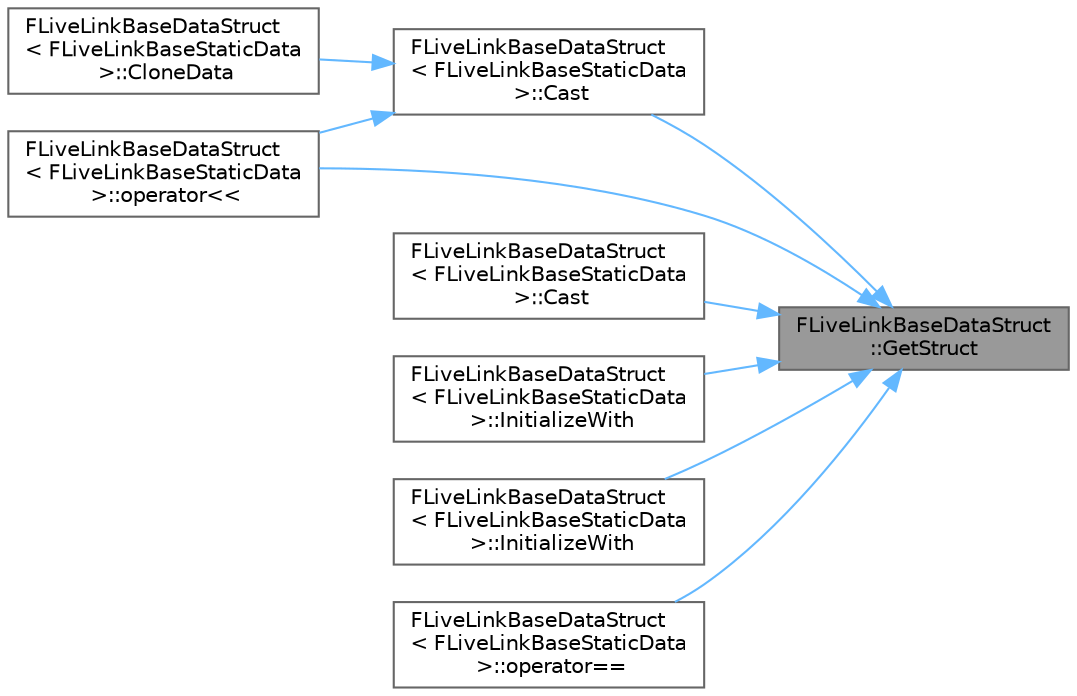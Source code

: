 digraph "FLiveLinkBaseDataStruct::GetStruct"
{
 // INTERACTIVE_SVG=YES
 // LATEX_PDF_SIZE
  bgcolor="transparent";
  edge [fontname=Helvetica,fontsize=10,labelfontname=Helvetica,labelfontsize=10];
  node [fontname=Helvetica,fontsize=10,shape=box,height=0.2,width=0.4];
  rankdir="RL";
  Node1 [id="Node000001",label="FLiveLinkBaseDataStruct\l::GetStruct",height=0.2,width=0.4,color="gray40", fillcolor="grey60", style="filled", fontcolor="black",tooltip=" "];
  Node1 -> Node2 [id="edge1_Node000001_Node000002",dir="back",color="steelblue1",style="solid",tooltip=" "];
  Node2 [id="Node000002",label="FLiveLinkBaseDataStruct\l\< FLiveLinkBaseStaticData\l \>::Cast",height=0.2,width=0.4,color="grey40", fillcolor="white", style="filled",URL="$d2/d86/classFLiveLinkBaseDataStruct.html#add2098fb9d67c6e74e385f11ec4b0c51",tooltip=" "];
  Node2 -> Node3 [id="edge2_Node000002_Node000003",dir="back",color="steelblue1",style="solid",tooltip=" "];
  Node3 [id="Node000003",label="FLiveLinkBaseDataStruct\l\< FLiveLinkBaseStaticData\l \>::CloneData",height=0.2,width=0.4,color="grey40", fillcolor="white", style="filled",URL="$d2/d86/classFLiveLinkBaseDataStruct.html#aa21e6c40fc596cac365212c8cb653ff4",tooltip=" "];
  Node2 -> Node4 [id="edge3_Node000002_Node000004",dir="back",color="steelblue1",style="solid",tooltip=" "];
  Node4 [id="Node000004",label="FLiveLinkBaseDataStruct\l\< FLiveLinkBaseStaticData\l \>::operator\<\<",height=0.2,width=0.4,color="grey40", fillcolor="white", style="filled",URL="$d2/d86/classFLiveLinkBaseDataStruct.html#a44490be9f84c12d2e8645e6160639109",tooltip=" "];
  Node1 -> Node5 [id="edge4_Node000001_Node000005",dir="back",color="steelblue1",style="solid",tooltip=" "];
  Node5 [id="Node000005",label="FLiveLinkBaseDataStruct\l\< FLiveLinkBaseStaticData\l \>::Cast",height=0.2,width=0.4,color="grey40", fillcolor="white", style="filled",URL="$d2/d86/classFLiveLinkBaseDataStruct.html#a4c494bac520ec732683ab81e7db0c32e",tooltip=" "];
  Node1 -> Node6 [id="edge5_Node000001_Node000006",dir="back",color="steelblue1",style="solid",tooltip=" "];
  Node6 [id="Node000006",label="FLiveLinkBaseDataStruct\l\< FLiveLinkBaseStaticData\l \>::InitializeWith",height=0.2,width=0.4,color="grey40", fillcolor="white", style="filled",URL="$d2/d86/classFLiveLinkBaseDataStruct.html#a98294091e3e5d61967d5bd24775c3325",tooltip=" "];
  Node1 -> Node7 [id="edge6_Node000001_Node000007",dir="back",color="steelblue1",style="solid",tooltip=" "];
  Node7 [id="Node000007",label="FLiveLinkBaseDataStruct\l\< FLiveLinkBaseStaticData\l \>::InitializeWith",height=0.2,width=0.4,color="grey40", fillcolor="white", style="filled",URL="$d2/d86/classFLiveLinkBaseDataStruct.html#a7865928d611e94f5de8ddc8b2c025579",tooltip=" "];
  Node1 -> Node4 [id="edge7_Node000001_Node000004",dir="back",color="steelblue1",style="solid",tooltip=" "];
  Node1 -> Node8 [id="edge8_Node000001_Node000008",dir="back",color="steelblue1",style="solid",tooltip=" "];
  Node8 [id="Node000008",label="FLiveLinkBaseDataStruct\l\< FLiveLinkBaseStaticData\l \>::operator==",height=0.2,width=0.4,color="grey40", fillcolor="white", style="filled",URL="$d2/d86/classFLiveLinkBaseDataStruct.html#abec6aceab7d7a88f6ffdc042704fb39c",tooltip=" "];
}
